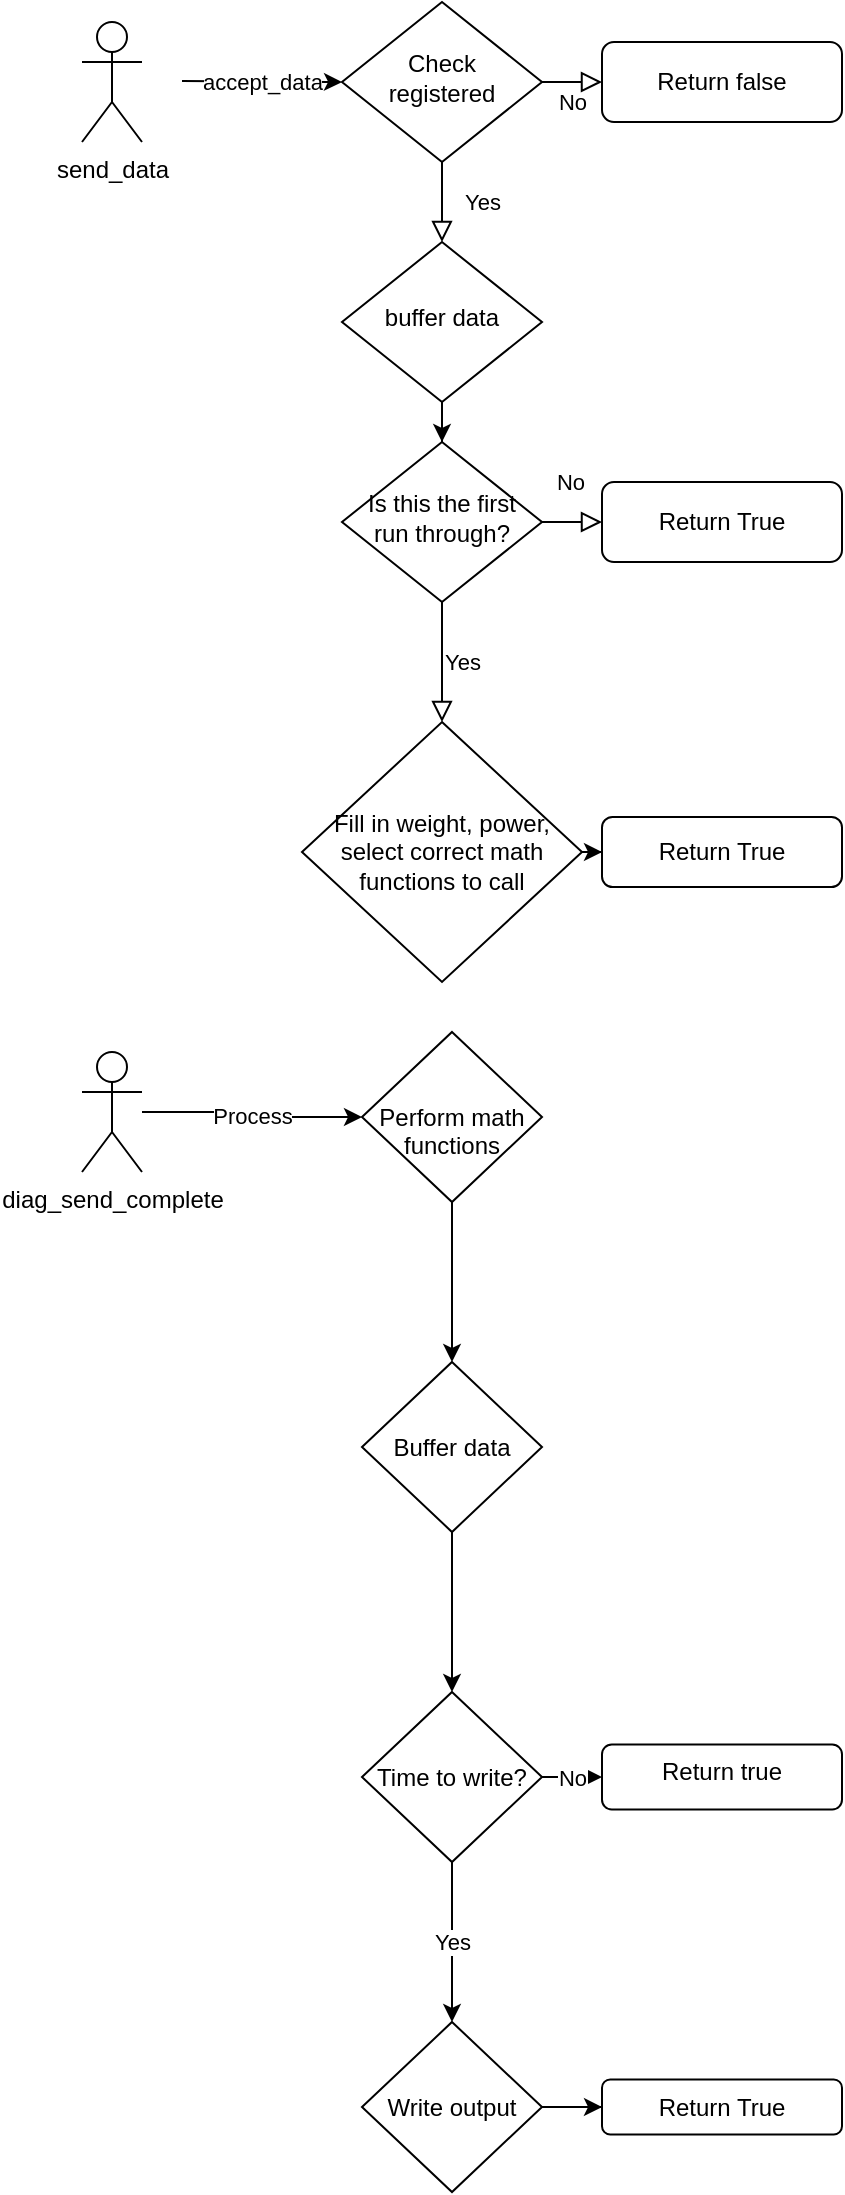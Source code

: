 <mxfile version="20.5.3" type="github">
  <diagram id="C5RBs43oDa-KdzZeNtuy" name="Page-1">
    <mxGraphModel dx="1038" dy="587" grid="1" gridSize="10" guides="1" tooltips="1" connect="1" arrows="1" fold="1" page="1" pageScale="1" pageWidth="827" pageHeight="1169" math="0" shadow="0">
      <root>
        <mxCell id="WIyWlLk6GJQsqaUBKTNV-0" />
        <mxCell id="WIyWlLk6GJQsqaUBKTNV-1" parent="WIyWlLk6GJQsqaUBKTNV-0" />
        <mxCell id="WIyWlLk6GJQsqaUBKTNV-4" value="Yes" style="rounded=0;html=1;jettySize=auto;orthogonalLoop=1;fontSize=11;endArrow=block;endFill=0;endSize=8;strokeWidth=1;shadow=0;labelBackgroundColor=none;edgeStyle=orthogonalEdgeStyle;entryX=0.5;entryY=0;entryDx=0;entryDy=0;" parent="WIyWlLk6GJQsqaUBKTNV-1" source="WIyWlLk6GJQsqaUBKTNV-6" target="cI1P5neT9sALK1ildah7-5" edge="1">
          <mxGeometry y="20" relative="1" as="geometry">
            <mxPoint as="offset" />
            <mxPoint x="220" y="340" as="sourcePoint" />
            <Array as="points" />
          </mxGeometry>
        </mxCell>
        <mxCell id="WIyWlLk6GJQsqaUBKTNV-5" value="No" style="edgeStyle=orthogonalEdgeStyle;rounded=0;html=1;jettySize=auto;orthogonalLoop=1;fontSize=11;endArrow=block;endFill=0;endSize=8;strokeWidth=1;shadow=0;labelBackgroundColor=none;" parent="WIyWlLk6GJQsqaUBKTNV-1" source="WIyWlLk6GJQsqaUBKTNV-6" target="WIyWlLk6GJQsqaUBKTNV-7" edge="1">
          <mxGeometry y="10" relative="1" as="geometry">
            <mxPoint as="offset" />
          </mxGeometry>
        </mxCell>
        <mxCell id="WIyWlLk6GJQsqaUBKTNV-6" value="Check registered" style="rhombus;whiteSpace=wrap;html=1;shadow=0;fontFamily=Helvetica;fontSize=12;align=center;strokeWidth=1;spacing=6;spacingTop=-4;" parent="WIyWlLk6GJQsqaUBKTNV-1" vertex="1">
          <mxGeometry x="170" y="60" width="100" height="80" as="geometry" />
        </mxCell>
        <mxCell id="WIyWlLk6GJQsqaUBKTNV-7" value="Return false" style="rounded=1;whiteSpace=wrap;html=1;fontSize=12;glass=0;strokeWidth=1;shadow=0;" parent="WIyWlLk6GJQsqaUBKTNV-1" vertex="1">
          <mxGeometry x="300" y="80" width="120" height="40" as="geometry" />
        </mxCell>
        <mxCell id="WIyWlLk6GJQsqaUBKTNV-8" value="No" style="rounded=0;html=1;jettySize=auto;orthogonalLoop=1;fontSize=11;endArrow=block;endFill=0;endSize=8;strokeWidth=1;shadow=0;labelBackgroundColor=none;edgeStyle=orthogonalEdgeStyle;" parent="WIyWlLk6GJQsqaUBKTNV-1" source="WIyWlLk6GJQsqaUBKTNV-10" target="WIyWlLk6GJQsqaUBKTNV-11" edge="1">
          <mxGeometry x="0.333" y="20" relative="1" as="geometry">
            <mxPoint as="offset" />
          </mxGeometry>
        </mxCell>
        <mxCell id="WIyWlLk6GJQsqaUBKTNV-9" value="Yes" style="edgeStyle=orthogonalEdgeStyle;rounded=0;html=1;jettySize=auto;orthogonalLoop=1;fontSize=11;endArrow=block;endFill=0;endSize=8;strokeWidth=1;shadow=0;labelBackgroundColor=none;" parent="WIyWlLk6GJQsqaUBKTNV-1" source="WIyWlLk6GJQsqaUBKTNV-10" edge="1">
          <mxGeometry y="10" relative="1" as="geometry">
            <mxPoint as="offset" />
            <mxPoint x="220" y="420" as="targetPoint" />
          </mxGeometry>
        </mxCell>
        <mxCell id="WIyWlLk6GJQsqaUBKTNV-10" value="Is this the first run through?" style="rhombus;whiteSpace=wrap;html=1;shadow=0;fontFamily=Helvetica;fontSize=12;align=center;strokeWidth=1;spacing=6;spacingTop=-4;" parent="WIyWlLk6GJQsqaUBKTNV-1" vertex="1">
          <mxGeometry x="170" y="280" width="100" height="80" as="geometry" />
        </mxCell>
        <mxCell id="WIyWlLk6GJQsqaUBKTNV-11" value="Return True" style="rounded=1;whiteSpace=wrap;html=1;fontSize=12;glass=0;strokeWidth=1;shadow=0;" parent="WIyWlLk6GJQsqaUBKTNV-1" vertex="1">
          <mxGeometry x="300" y="300" width="120" height="40" as="geometry" />
        </mxCell>
        <mxCell id="cI1P5neT9sALK1ildah7-0" value="send_data" style="shape=umlActor;verticalLabelPosition=bottom;verticalAlign=top;html=1;outlineConnect=0;" vertex="1" parent="WIyWlLk6GJQsqaUBKTNV-1">
          <mxGeometry x="40" y="70" width="30" height="60" as="geometry" />
        </mxCell>
        <mxCell id="cI1P5neT9sALK1ildah7-2" value="" style="endArrow=classic;html=1;rounded=0;" edge="1" parent="WIyWlLk6GJQsqaUBKTNV-1">
          <mxGeometry relative="1" as="geometry">
            <mxPoint x="90" y="99.5" as="sourcePoint" />
            <mxPoint x="170" y="100" as="targetPoint" />
          </mxGeometry>
        </mxCell>
        <mxCell id="cI1P5neT9sALK1ildah7-3" value="accept_data" style="edgeLabel;resizable=0;html=1;align=center;verticalAlign=middle;" connectable="0" vertex="1" parent="cI1P5neT9sALK1ildah7-2">
          <mxGeometry relative="1" as="geometry" />
        </mxCell>
        <mxCell id="cI1P5neT9sALK1ildah7-9" style="edgeStyle=orthogonalEdgeStyle;rounded=0;orthogonalLoop=1;jettySize=auto;html=1;entryX=0.5;entryY=0;entryDx=0;entryDy=0;" edge="1" parent="WIyWlLk6GJQsqaUBKTNV-1" source="cI1P5neT9sALK1ildah7-5" target="WIyWlLk6GJQsqaUBKTNV-10">
          <mxGeometry relative="1" as="geometry" />
        </mxCell>
        <mxCell id="cI1P5neT9sALK1ildah7-5" value="buffer data" style="rhombus;whiteSpace=wrap;html=1;shadow=0;fontFamily=Helvetica;fontSize=12;align=center;strokeWidth=1;spacing=6;spacingTop=-4;" vertex="1" parent="WIyWlLk6GJQsqaUBKTNV-1">
          <mxGeometry x="170" y="180" width="100" height="80" as="geometry" />
        </mxCell>
        <mxCell id="cI1P5neT9sALK1ildah7-12" value="" style="edgeStyle=orthogonalEdgeStyle;rounded=0;orthogonalLoop=1;jettySize=auto;html=1;" edge="1" parent="WIyWlLk6GJQsqaUBKTNV-1" source="cI1P5neT9sALK1ildah7-10" target="cI1P5neT9sALK1ildah7-11">
          <mxGeometry relative="1" as="geometry" />
        </mxCell>
        <mxCell id="cI1P5neT9sALK1ildah7-10" value="Fill in weight, power, select correct math functions to call" style="rhombus;whiteSpace=wrap;html=1;" vertex="1" parent="WIyWlLk6GJQsqaUBKTNV-1">
          <mxGeometry x="150" y="420" width="140" height="130" as="geometry" />
        </mxCell>
        <mxCell id="cI1P5neT9sALK1ildah7-11" value="Return True" style="rounded=1;whiteSpace=wrap;html=1;" vertex="1" parent="WIyWlLk6GJQsqaUBKTNV-1">
          <mxGeometry x="300" y="467.5" width="120" height="35" as="geometry" />
        </mxCell>
        <mxCell id="cI1P5neT9sALK1ildah7-15" value="Process" style="edgeStyle=orthogonalEdgeStyle;rounded=0;orthogonalLoop=1;jettySize=auto;html=1;" edge="1" parent="WIyWlLk6GJQsqaUBKTNV-1" source="cI1P5neT9sALK1ildah7-13" target="cI1P5neT9sALK1ildah7-14">
          <mxGeometry relative="1" as="geometry" />
        </mxCell>
        <mxCell id="cI1P5neT9sALK1ildah7-13" value="diag_send_complete" style="shape=umlActor;verticalLabelPosition=bottom;verticalAlign=top;html=1;outlineConnect=0;" vertex="1" parent="WIyWlLk6GJQsqaUBKTNV-1">
          <mxGeometry x="40" y="585" width="30" height="60" as="geometry" />
        </mxCell>
        <mxCell id="cI1P5neT9sALK1ildah7-17" value="" style="edgeStyle=orthogonalEdgeStyle;rounded=0;orthogonalLoop=1;jettySize=auto;html=1;" edge="1" parent="WIyWlLk6GJQsqaUBKTNV-1" source="cI1P5neT9sALK1ildah7-14" target="cI1P5neT9sALK1ildah7-16">
          <mxGeometry relative="1" as="geometry" />
        </mxCell>
        <mxCell id="cI1P5neT9sALK1ildah7-14" value="&lt;br&gt;&lt;br&gt;Perform math functions" style="rhombus;whiteSpace=wrap;html=1;verticalAlign=top;align=center;" vertex="1" parent="WIyWlLk6GJQsqaUBKTNV-1">
          <mxGeometry x="180" y="575" width="90" height="85" as="geometry" />
        </mxCell>
        <mxCell id="cI1P5neT9sALK1ildah7-19" value="" style="edgeStyle=orthogonalEdgeStyle;rounded=0;orthogonalLoop=1;jettySize=auto;html=1;" edge="1" parent="WIyWlLk6GJQsqaUBKTNV-1" source="cI1P5neT9sALK1ildah7-16" target="cI1P5neT9sALK1ildah7-18">
          <mxGeometry relative="1" as="geometry" />
        </mxCell>
        <mxCell id="cI1P5neT9sALK1ildah7-16" value="&lt;br&gt;&lt;br&gt;Buffer data" style="rhombus;whiteSpace=wrap;html=1;verticalAlign=top;align=center;" vertex="1" parent="WIyWlLk6GJQsqaUBKTNV-1">
          <mxGeometry x="180" y="740" width="90" height="85" as="geometry" />
        </mxCell>
        <mxCell id="cI1P5neT9sALK1ildah7-21" value="No" style="edgeStyle=orthogonalEdgeStyle;rounded=0;orthogonalLoop=1;jettySize=auto;html=1;" edge="1" parent="WIyWlLk6GJQsqaUBKTNV-1" source="cI1P5neT9sALK1ildah7-18" target="cI1P5neT9sALK1ildah7-20">
          <mxGeometry relative="1" as="geometry" />
        </mxCell>
        <mxCell id="cI1P5neT9sALK1ildah7-23" value="Yes" style="edgeStyle=orthogonalEdgeStyle;rounded=0;orthogonalLoop=1;jettySize=auto;html=1;" edge="1" parent="WIyWlLk6GJQsqaUBKTNV-1" source="cI1P5neT9sALK1ildah7-18" target="cI1P5neT9sALK1ildah7-22">
          <mxGeometry relative="1" as="geometry" />
        </mxCell>
        <mxCell id="cI1P5neT9sALK1ildah7-18" value="&lt;br&gt;&lt;br&gt;Time to write?" style="rhombus;whiteSpace=wrap;html=1;verticalAlign=top;align=center;" vertex="1" parent="WIyWlLk6GJQsqaUBKTNV-1">
          <mxGeometry x="180" y="905" width="90" height="85" as="geometry" />
        </mxCell>
        <mxCell id="cI1P5neT9sALK1ildah7-20" value="Return true" style="rounded=1;whiteSpace=wrap;html=1;verticalAlign=top;" vertex="1" parent="WIyWlLk6GJQsqaUBKTNV-1">
          <mxGeometry x="300" y="931.25" width="120" height="32.5" as="geometry" />
        </mxCell>
        <mxCell id="cI1P5neT9sALK1ildah7-25" value="" style="edgeStyle=orthogonalEdgeStyle;rounded=0;orthogonalLoop=1;jettySize=auto;html=1;" edge="1" parent="WIyWlLk6GJQsqaUBKTNV-1" source="cI1P5neT9sALK1ildah7-22" target="cI1P5neT9sALK1ildah7-24">
          <mxGeometry relative="1" as="geometry" />
        </mxCell>
        <mxCell id="cI1P5neT9sALK1ildah7-27" value="" style="edgeStyle=orthogonalEdgeStyle;rounded=0;orthogonalLoop=1;jettySize=auto;html=1;" edge="1" parent="WIyWlLk6GJQsqaUBKTNV-1" source="cI1P5neT9sALK1ildah7-22">
          <mxGeometry relative="1" as="geometry">
            <mxPoint x="335" y="1112.5" as="targetPoint" />
          </mxGeometry>
        </mxCell>
        <mxCell id="cI1P5neT9sALK1ildah7-22" value="&lt;br&gt;&lt;br&gt;Write output" style="rhombus;whiteSpace=wrap;html=1;verticalAlign=top;align=center;" vertex="1" parent="WIyWlLk6GJQsqaUBKTNV-1">
          <mxGeometry x="180" y="1070" width="90" height="85" as="geometry" />
        </mxCell>
        <mxCell id="cI1P5neT9sALK1ildah7-24" value="Return True" style="rounded=1;whiteSpace=wrap;html=1;verticalAlign=top;" vertex="1" parent="WIyWlLk6GJQsqaUBKTNV-1">
          <mxGeometry x="300" y="1098.75" width="120" height="27.5" as="geometry" />
        </mxCell>
      </root>
    </mxGraphModel>
  </diagram>
</mxfile>
